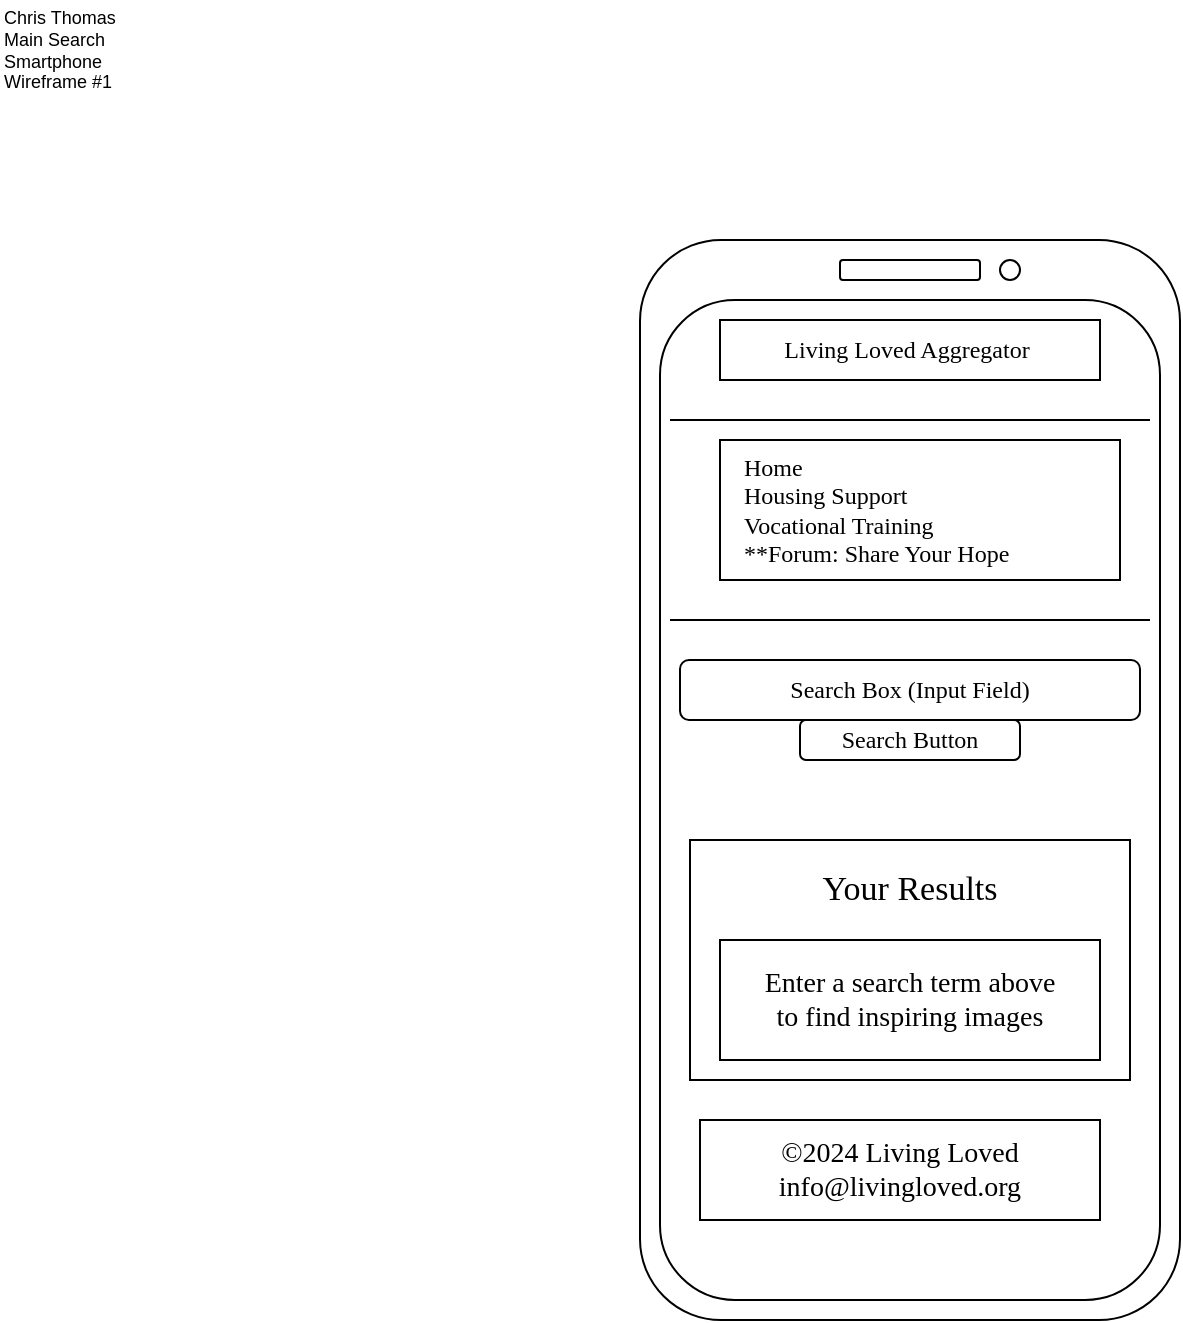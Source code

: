 <mxfile version="28.2.5">
  <diagram name="Page-1" id="JjaDHd8WQwLUoF3FyLLp">
    <mxGraphModel dx="1426" dy="743" grid="1" gridSize="10" guides="1" tooltips="1" connect="1" arrows="1" fold="1" page="1" pageScale="1" pageWidth="850" pageHeight="1100" math="0" shadow="0">
      <root>
        <mxCell id="0" />
        <mxCell id="1" parent="0" />
        <mxCell id="Cn0nInts3_zbgmBhaWaF-1" value="" style="rounded=1;whiteSpace=wrap;html=1;" vertex="1" parent="1">
          <mxGeometry x="330" y="130" width="270" height="540" as="geometry" />
        </mxCell>
        <mxCell id="Cn0nInts3_zbgmBhaWaF-2" value="Chris Thomas&lt;div&gt;Main Search&lt;/div&gt;&lt;div&gt;Smartphone&lt;/div&gt;&lt;div&gt;Wireframe #1&lt;/div&gt;" style="text;html=1;align=left;verticalAlign=middle;whiteSpace=wrap;rounded=0;fontSize=9;" vertex="1" parent="1">
          <mxGeometry x="10" y="10" width="90" height="50" as="geometry" />
        </mxCell>
        <mxCell id="Cn0nInts3_zbgmBhaWaF-4" value="" style="ellipse;whiteSpace=wrap;html=1;aspect=fixed;" vertex="1" parent="1">
          <mxGeometry x="510" y="140" width="10" height="10" as="geometry" />
        </mxCell>
        <mxCell id="Cn0nInts3_zbgmBhaWaF-5" value="" style="rounded=1;whiteSpace=wrap;html=1;" vertex="1" parent="1">
          <mxGeometry x="340" y="160" width="250" height="500" as="geometry" />
        </mxCell>
        <mxCell id="Cn0nInts3_zbgmBhaWaF-7" value="" style="rounded=1;whiteSpace=wrap;html=1;" vertex="1" parent="1">
          <mxGeometry x="430" y="140" width="70" height="10" as="geometry" />
        </mxCell>
        <mxCell id="Cn0nInts3_zbgmBhaWaF-9" value="" style="rounded=0;whiteSpace=wrap;html=1;" vertex="1" parent="1">
          <mxGeometry x="370" y="170" width="190" height="30" as="geometry" />
        </mxCell>
        <mxCell id="Cn0nInts3_zbgmBhaWaF-10" value="&lt;font face=&quot;Comic Sans MS&quot;&gt;Living Loved Aggregator&amp;nbsp;&lt;/font&gt;" style="text;html=1;align=center;verticalAlign=middle;whiteSpace=wrap;rounded=0;" vertex="1" parent="1">
          <mxGeometry x="385" y="170" width="160" height="30" as="geometry" />
        </mxCell>
        <mxCell id="Cn0nInts3_zbgmBhaWaF-11" value="" style="rounded=0;whiteSpace=wrap;html=1;" vertex="1" parent="1">
          <mxGeometry x="370" y="230" width="200" height="70" as="geometry" />
        </mxCell>
        <mxCell id="Cn0nInts3_zbgmBhaWaF-12" value="Home&lt;div&gt;&lt;span style=&quot;background-color: transparent; color: light-dark(rgb(0, 0, 0), rgb(255, 255, 255));&quot;&gt;Housing Support&lt;/span&gt;&lt;/div&gt;&lt;div&gt;Vocational Training&lt;/div&gt;&lt;div&gt;**Forum: Share Your Hope&lt;/div&gt;&lt;div&gt;&lt;br&gt;&lt;/div&gt;" style="text;html=1;align=left;verticalAlign=top;whiteSpace=wrap;rounded=0;fontFamily=Comic Sans MS;" vertex="1" parent="1">
          <mxGeometry x="380" y="230" width="180" height="70" as="geometry" />
        </mxCell>
        <mxCell id="Cn0nInts3_zbgmBhaWaF-13" value="" style="endArrow=none;html=1;rounded=0;" edge="1" parent="1">
          <mxGeometry width="50" height="50" relative="1" as="geometry">
            <mxPoint x="345" y="220" as="sourcePoint" />
            <mxPoint x="585" y="220" as="targetPoint" />
          </mxGeometry>
        </mxCell>
        <mxCell id="Cn0nInts3_zbgmBhaWaF-15" value="" style="endArrow=none;html=1;rounded=0;" edge="1" parent="1">
          <mxGeometry width="50" height="50" relative="1" as="geometry">
            <mxPoint x="345" y="320" as="sourcePoint" />
            <mxPoint x="585" y="320" as="targetPoint" />
          </mxGeometry>
        </mxCell>
        <mxCell id="Cn0nInts3_zbgmBhaWaF-17" value="&lt;font face=&quot;Comic Sans MS&quot;&gt;Search Box (Input Field)&lt;/font&gt;" style="rounded=1;whiteSpace=wrap;html=1;" vertex="1" parent="1">
          <mxGeometry x="350" y="340" width="230" height="30" as="geometry" />
        </mxCell>
        <mxCell id="Cn0nInts3_zbgmBhaWaF-19" value="&lt;font face=&quot;Comic Sans MS&quot;&gt;Search Button&lt;/font&gt;" style="rounded=1;whiteSpace=wrap;html=1;" vertex="1" parent="1">
          <mxGeometry x="410" y="370" width="110" height="20" as="geometry" />
        </mxCell>
        <mxCell id="Cn0nInts3_zbgmBhaWaF-21" value="" style="rounded=0;whiteSpace=wrap;html=1;" vertex="1" parent="1">
          <mxGeometry x="355" y="430" width="220" height="120" as="geometry" />
        </mxCell>
        <mxCell id="Cn0nInts3_zbgmBhaWaF-22" value="Your Results" style="text;html=1;align=center;verticalAlign=middle;whiteSpace=wrap;rounded=0;fontSize=17;fontFamily=Comic Sans MS;" vertex="1" parent="1">
          <mxGeometry x="385" y="440" width="160" height="30" as="geometry" />
        </mxCell>
        <mxCell id="Cn0nInts3_zbgmBhaWaF-23" value="&lt;font style=&quot;font-size: 14px;&quot; face=&quot;Comic Sans MS&quot;&gt;Enter a search term above&lt;/font&gt;&lt;div&gt;&lt;font style=&quot;font-size: 14px;&quot; face=&quot;Comic Sans MS&quot;&gt;to find inspiring images&lt;/font&gt;&lt;/div&gt;" style="rounded=0;whiteSpace=wrap;html=1;" vertex="1" parent="1">
          <mxGeometry x="370" y="480" width="190" height="60" as="geometry" />
        </mxCell>
        <mxCell id="Cn0nInts3_zbgmBhaWaF-24" value="&lt;font style=&quot;font-size: 14px;&quot; face=&quot;Comic Sans MS&quot;&gt;©2024 Living Loved&lt;/font&gt;&lt;div&gt;&lt;font style=&quot;font-size: 14px;&quot; face=&quot;Comic Sans MS&quot;&gt;info@livingloved.org&lt;/font&gt;&lt;/div&gt;" style="rounded=0;whiteSpace=wrap;html=1;" vertex="1" parent="1">
          <mxGeometry x="360" y="570" width="200" height="50" as="geometry" />
        </mxCell>
      </root>
    </mxGraphModel>
  </diagram>
</mxfile>
